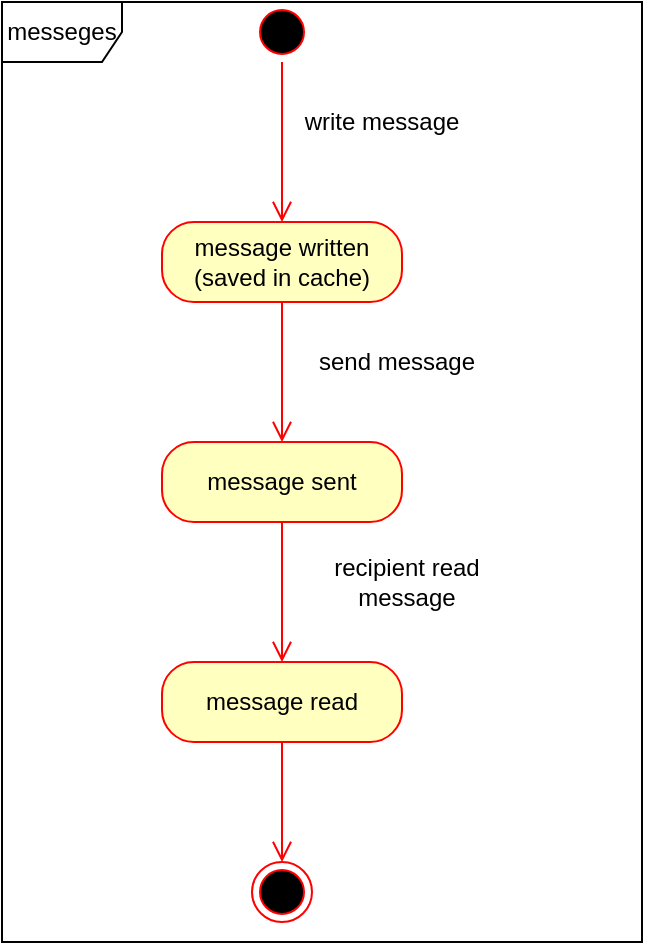 <mxfile version="20.4.0" type="github">
  <diagram id="XjY6N1T4f0wS-in8ysbR" name="Страница 1">
    <mxGraphModel dx="981" dy="577" grid="1" gridSize="10" guides="1" tooltips="1" connect="1" arrows="1" fold="1" page="1" pageScale="1" pageWidth="2339" pageHeight="3300" math="0" shadow="0">
      <root>
        <mxCell id="0" />
        <mxCell id="1" parent="0" />
        <mxCell id="__Wk3iUZt8YWgwVppyIx-20" value="" style="ellipse;html=1;shape=startState;fillColor=#000000;strokeColor=#ff0000;fontSize=6;" parent="1" vertex="1">
          <mxGeometry x="175" y="340" width="30" height="30" as="geometry" />
        </mxCell>
        <mxCell id="__Wk3iUZt8YWgwVppyIx-21" value="" style="edgeStyle=orthogonalEdgeStyle;html=1;verticalAlign=bottom;endArrow=open;endSize=8;strokeColor=#ff0000;rounded=0;fontSize=6;exitX=0.5;exitY=1;exitDx=0;exitDy=0;" parent="1" source="__Wk3iUZt8YWgwVppyIx-20" edge="1">
          <mxGeometry relative="1" as="geometry">
            <mxPoint x="190" y="450" as="targetPoint" />
            <mxPoint x="190" y="380" as="sourcePoint" />
          </mxGeometry>
        </mxCell>
        <mxCell id="__Wk3iUZt8YWgwVppyIx-22" value="&lt;font style=&quot;font-size: 12px;&quot;&gt;message written&lt;br&gt;(saved in cache)&lt;br&gt;&lt;/font&gt;" style="rounded=1;whiteSpace=wrap;html=1;arcSize=40;fontColor=#000000;fillColor=#ffffc0;strokeColor=#ff0000;fontSize=6;" parent="1" vertex="1">
          <mxGeometry x="130" y="450" width="120" height="40" as="geometry" />
        </mxCell>
        <mxCell id="__Wk3iUZt8YWgwVppyIx-23" value="" style="edgeStyle=orthogonalEdgeStyle;html=1;verticalAlign=bottom;endArrow=open;endSize=8;strokeColor=#ff0000;rounded=0;fontSize=6;entryX=0.5;entryY=0;entryDx=0;entryDy=0;exitX=0.5;exitY=1;exitDx=0;exitDy=0;" parent="1" source="__Wk3iUZt8YWgwVppyIx-22" target="__Wk3iUZt8YWgwVppyIx-24" edge="1">
          <mxGeometry relative="1" as="geometry">
            <mxPoint x="190" y="550" as="targetPoint" />
            <mxPoint x="190" y="500" as="sourcePoint" />
          </mxGeometry>
        </mxCell>
        <mxCell id="__Wk3iUZt8YWgwVppyIx-24" value="&lt;font style=&quot;font-size: 12px;&quot;&gt;message sent&lt;/font&gt;" style="rounded=1;whiteSpace=wrap;html=1;arcSize=40;fontColor=#000000;fillColor=#ffffc0;strokeColor=#ff0000;fontSize=6;" parent="1" vertex="1">
          <mxGeometry x="130" y="560" width="120" height="40" as="geometry" />
        </mxCell>
        <mxCell id="__Wk3iUZt8YWgwVppyIx-25" value="" style="edgeStyle=orthogonalEdgeStyle;html=1;verticalAlign=bottom;endArrow=open;endSize=8;strokeColor=#ff0000;rounded=0;fontSize=6;entryX=0.5;entryY=0;entryDx=0;entryDy=0;exitX=0.5;exitY=1;exitDx=0;exitDy=0;" parent="1" source="__Wk3iUZt8YWgwVppyIx-24" target="__Wk3iUZt8YWgwVppyIx-26" edge="1">
          <mxGeometry relative="1" as="geometry">
            <mxPoint x="190" y="660" as="targetPoint" />
            <mxPoint x="190" y="610" as="sourcePoint" />
          </mxGeometry>
        </mxCell>
        <mxCell id="__Wk3iUZt8YWgwVppyIx-26" value="&lt;font style=&quot;font-size: 12px;&quot;&gt;message read&lt;/font&gt;" style="rounded=1;whiteSpace=wrap;html=1;arcSize=40;fontColor=#000000;fillColor=#ffffc0;strokeColor=#ff0000;fontSize=6;" parent="1" vertex="1">
          <mxGeometry x="130" y="670" width="120" height="40" as="geometry" />
        </mxCell>
        <mxCell id="__Wk3iUZt8YWgwVppyIx-27" value="" style="edgeStyle=orthogonalEdgeStyle;html=1;verticalAlign=bottom;endArrow=open;endSize=8;strokeColor=#ff0000;rounded=0;fontSize=6;exitX=0.5;exitY=1;exitDx=0;exitDy=0;entryX=0.5;entryY=0;entryDx=0;entryDy=0;" parent="1" source="__Wk3iUZt8YWgwVppyIx-26" target="__Wk3iUZt8YWgwVppyIx-28" edge="1">
          <mxGeometry relative="1" as="geometry">
            <mxPoint x="190" y="770" as="targetPoint" />
            <mxPoint x="190" y="720" as="sourcePoint" />
          </mxGeometry>
        </mxCell>
        <mxCell id="__Wk3iUZt8YWgwVppyIx-28" value="" style="ellipse;html=1;shape=endState;fillColor=#000000;strokeColor=#ff0000;fontSize=6;" parent="1" vertex="1">
          <mxGeometry x="175" y="770" width="30" height="30" as="geometry" />
        </mxCell>
        <mxCell id="__Wk3iUZt8YWgwVppyIx-29" value="write message" style="text;html=1;strokeColor=none;fillColor=none;align=center;verticalAlign=middle;whiteSpace=wrap;rounded=0;" parent="1" vertex="1">
          <mxGeometry x="200" y="390" width="80" height="20" as="geometry" />
        </mxCell>
        <mxCell id="__Wk3iUZt8YWgwVppyIx-30" value="send message" style="text;html=1;strokeColor=none;fillColor=none;align=center;verticalAlign=middle;whiteSpace=wrap;rounded=0;" parent="1" vertex="1">
          <mxGeometry x="205" y="510" width="85" height="20" as="geometry" />
        </mxCell>
        <mxCell id="__Wk3iUZt8YWgwVppyIx-31" value="recipient read message" style="text;html=1;strokeColor=none;fillColor=none;align=center;verticalAlign=middle;whiteSpace=wrap;rounded=0;" parent="1" vertex="1">
          <mxGeometry x="205" y="620" width="95" height="20" as="geometry" />
        </mxCell>
        <mxCell id="__Wk3iUZt8YWgwVppyIx-32" value="messeges" style="shape=umlFrame;whiteSpace=wrap;html=1;fontSize=12;" parent="1" vertex="1">
          <mxGeometry x="50" y="340" width="320" height="470" as="geometry" />
        </mxCell>
      </root>
    </mxGraphModel>
  </diagram>
</mxfile>
